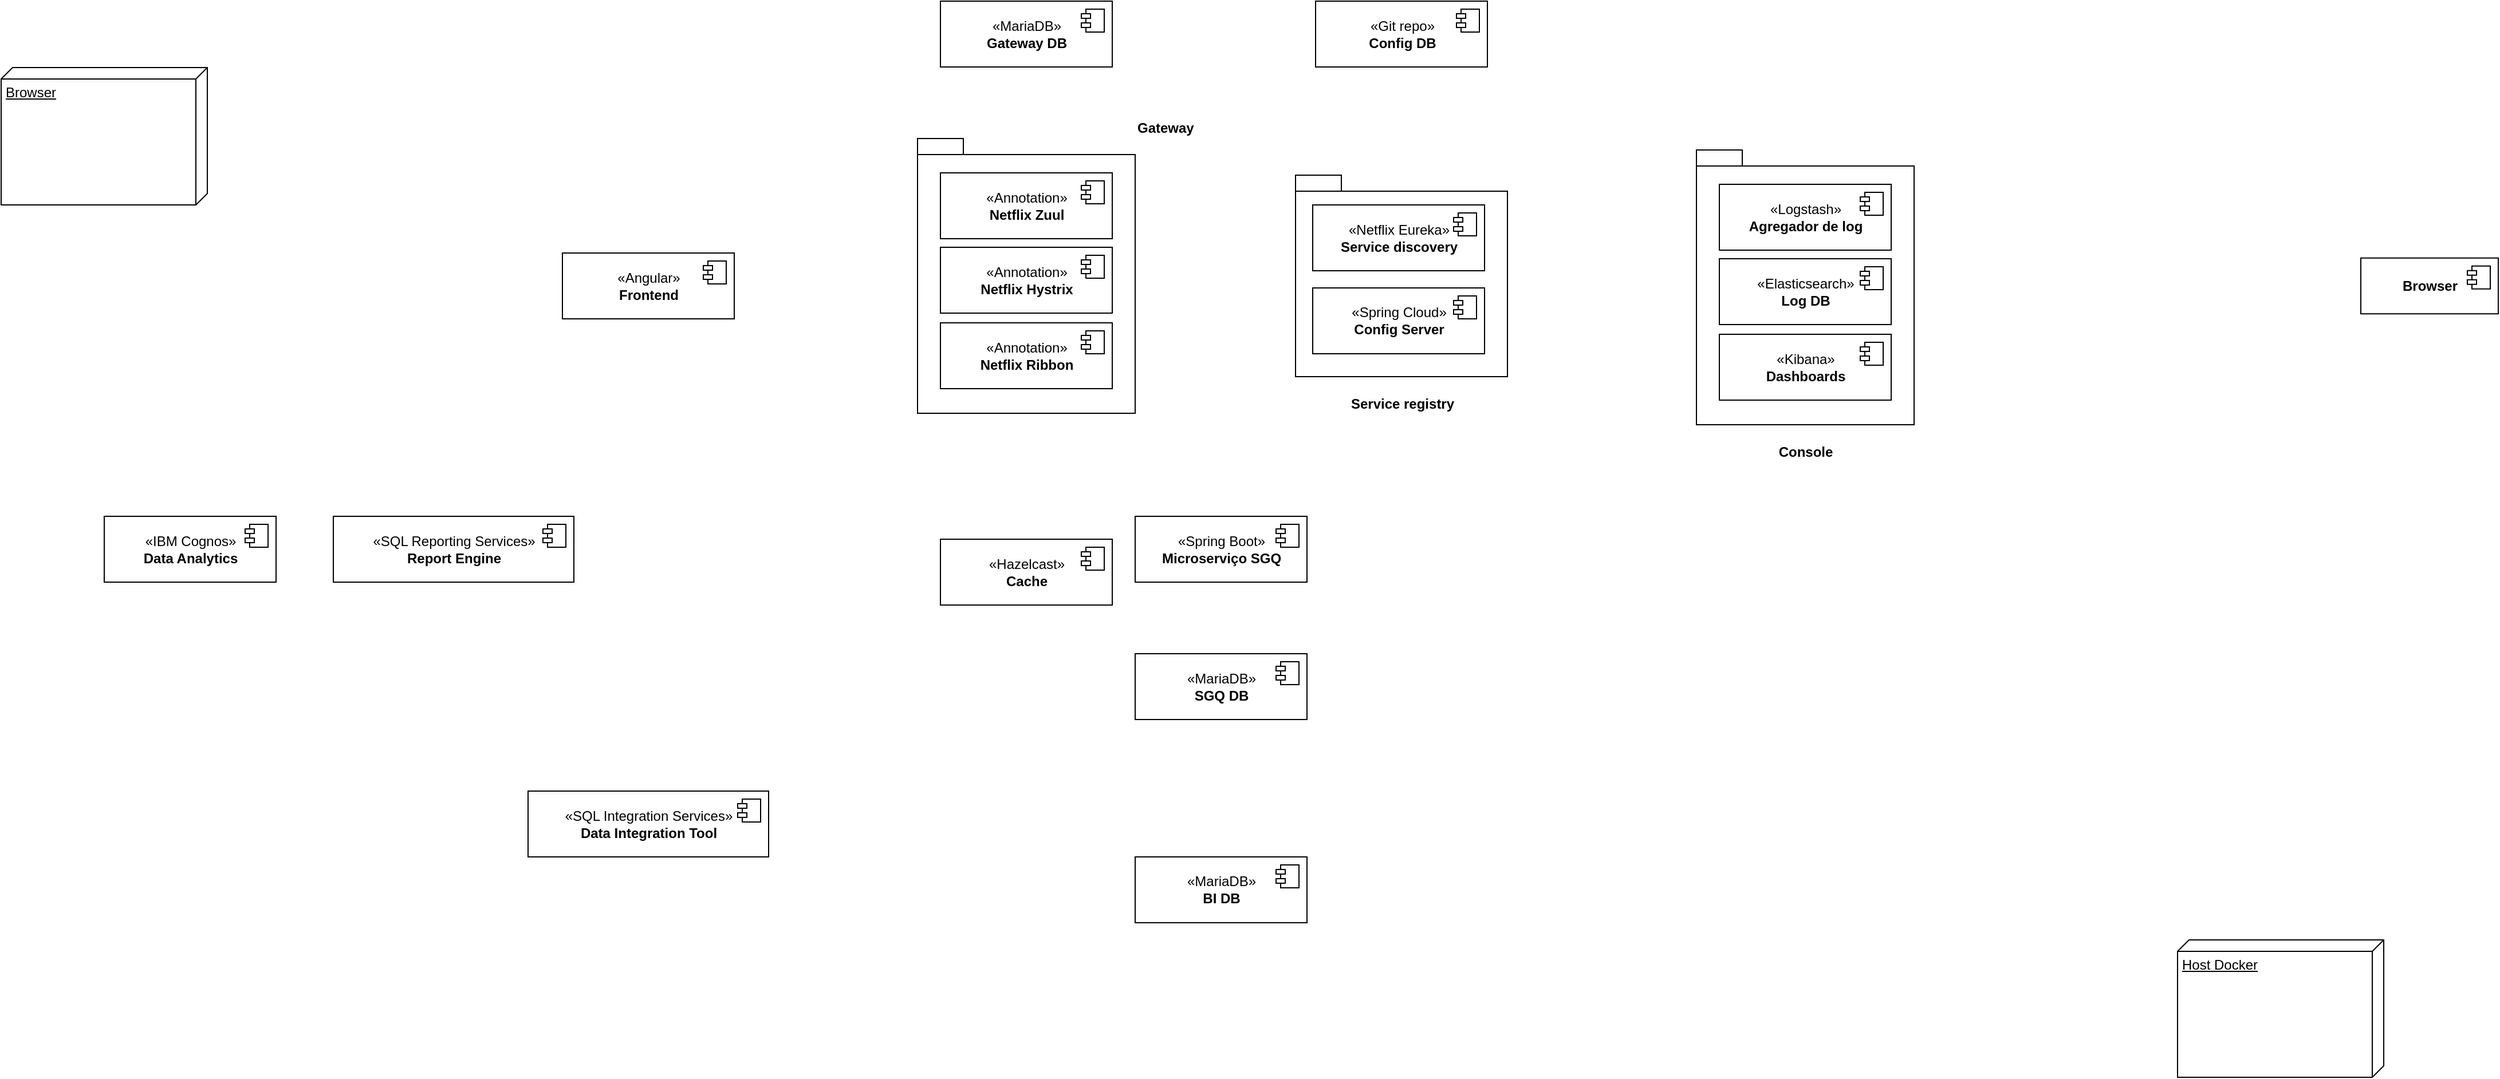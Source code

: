 <mxfile version="12.6.5" type="device"><diagram id="sWpKMz6vAWD7szuIGgSp" name="Page-1"><mxGraphModel dx="3005" dy="1328" grid="1" gridSize="10" guides="1" tooltips="1" connect="1" arrows="1" fold="1" page="1" pageScale="1" pageWidth="850" pageHeight="1100" math="0" shadow="0"><root><mxCell id="0"/><mxCell id="1" parent="0"/><mxCell id="MSvpgPE83jzv0ynAYJYh-51" value="«Angular»&lt;br&gt;&lt;b&gt;Frontend&lt;/b&gt;" style="html=1;" vertex="1" parent="1"><mxGeometry x="-260" y="260" width="150" height="57.5" as="geometry"/></mxCell><mxCell id="MSvpgPE83jzv0ynAYJYh-52" value="" style="shape=component;jettyWidth=8;jettyHeight=4;" vertex="1" parent="MSvpgPE83jzv0ynAYJYh-51"><mxGeometry x="1" width="20" height="20" relative="1" as="geometry"><mxPoint x="-27" y="7" as="offset"/></mxGeometry></mxCell><mxCell id="MSvpgPE83jzv0ynAYJYh-59" value="«Spring Boot»&lt;br&gt;&lt;b&gt;Microserviço SGQ&lt;/b&gt;" style="html=1;" vertex="1" parent="1"><mxGeometry x="240" y="490" width="150" height="57.5" as="geometry"/></mxCell><mxCell id="MSvpgPE83jzv0ynAYJYh-60" value="" style="shape=component;jettyWidth=8;jettyHeight=4;" vertex="1" parent="MSvpgPE83jzv0ynAYJYh-59"><mxGeometry x="1" width="20" height="20" relative="1" as="geometry"><mxPoint x="-27" y="7" as="offset"/></mxGeometry></mxCell><mxCell id="MSvpgPE83jzv0ynAYJYh-61" value="«MariaDB»&lt;br&gt;&lt;b&gt;SGQ DB&lt;/b&gt;" style="html=1;" vertex="1" parent="1"><mxGeometry x="240" y="610" width="150" height="57.5" as="geometry"/></mxCell><mxCell id="MSvpgPE83jzv0ynAYJYh-62" value="" style="shape=component;jettyWidth=8;jettyHeight=4;" vertex="1" parent="MSvpgPE83jzv0ynAYJYh-61"><mxGeometry x="1" width="20" height="20" relative="1" as="geometry"><mxPoint x="-27" y="7" as="offset"/></mxGeometry></mxCell><mxCell id="MSvpgPE83jzv0ynAYJYh-63" value="«MariaDB»&lt;br&gt;&lt;b&gt;BI DB&lt;/b&gt;" style="html=1;" vertex="1" parent="1"><mxGeometry x="240" y="787.5" width="150" height="57.5" as="geometry"/></mxCell><mxCell id="MSvpgPE83jzv0ynAYJYh-64" value="" style="shape=component;jettyWidth=8;jettyHeight=4;" vertex="1" parent="MSvpgPE83jzv0ynAYJYh-63"><mxGeometry x="1" width="20" height="20" relative="1" as="geometry"><mxPoint x="-27" y="7" as="offset"/></mxGeometry></mxCell><mxCell id="MSvpgPE83jzv0ynAYJYh-65" value="«Hazelcast»&lt;br&gt;&lt;b&gt;Cache&lt;/b&gt;" style="html=1;" vertex="1" parent="1"><mxGeometry x="70" y="510" width="150" height="57.5" as="geometry"/></mxCell><mxCell id="MSvpgPE83jzv0ynAYJYh-66" value="" style="shape=component;jettyWidth=8;jettyHeight=4;" vertex="1" parent="MSvpgPE83jzv0ynAYJYh-65"><mxGeometry x="1" width="20" height="20" relative="1" as="geometry"><mxPoint x="-27" y="7" as="offset"/></mxGeometry></mxCell><mxCell id="MSvpgPE83jzv0ynAYJYh-67" value="«SQL Integration Services»&lt;br&gt;&lt;b&gt;Data Integration Tool&lt;/b&gt;" style="html=1;" vertex="1" parent="1"><mxGeometry x="-290" y="730" width="210" height="57.5" as="geometry"/></mxCell><mxCell id="MSvpgPE83jzv0ynAYJYh-68" value="" style="shape=component;jettyWidth=8;jettyHeight=4;" vertex="1" parent="MSvpgPE83jzv0ynAYJYh-67"><mxGeometry x="1" width="20" height="20" relative="1" as="geometry"><mxPoint x="-27" y="7" as="offset"/></mxGeometry></mxCell><mxCell id="MSvpgPE83jzv0ynAYJYh-69" value="«SQL Reporting Services»&lt;br&gt;&lt;b&gt;Report Engine&lt;/b&gt;" style="html=1;" vertex="1" parent="1"><mxGeometry x="-460" y="490" width="210" height="57.5" as="geometry"/></mxCell><mxCell id="MSvpgPE83jzv0ynAYJYh-70" value="" style="shape=component;jettyWidth=8;jettyHeight=4;" vertex="1" parent="MSvpgPE83jzv0ynAYJYh-69"><mxGeometry x="1" width="20" height="20" relative="1" as="geometry"><mxPoint x="-27" y="7" as="offset"/></mxGeometry></mxCell><mxCell id="MSvpgPE83jzv0ynAYJYh-71" value="«IBM Cognos»&lt;br&gt;&lt;b&gt;Data Analytics&lt;/b&gt;" style="html=1;" vertex="1" parent="1"><mxGeometry x="-660" y="490" width="150" height="57.5" as="geometry"/></mxCell><mxCell id="MSvpgPE83jzv0ynAYJYh-72" value="" style="shape=component;jettyWidth=8;jettyHeight=4;" vertex="1" parent="MSvpgPE83jzv0ynAYJYh-71"><mxGeometry x="1" width="20" height="20" relative="1" as="geometry"><mxPoint x="-27" y="7" as="offset"/></mxGeometry></mxCell><mxCell id="MSvpgPE83jzv0ynAYJYh-75" value="&lt;b&gt;Browser&lt;/b&gt;" style="html=1;" vertex="1" parent="1"><mxGeometry x="1310" y="264.37" width="120" height="48.75" as="geometry"/></mxCell><mxCell id="MSvpgPE83jzv0ynAYJYh-76" value="" style="shape=component;jettyWidth=8;jettyHeight=4;" vertex="1" parent="MSvpgPE83jzv0ynAYJYh-75"><mxGeometry x="1" width="20" height="20" relative="1" as="geometry"><mxPoint x="-27" y="7" as="offset"/></mxGeometry></mxCell><mxCell id="MSvpgPE83jzv0ynAYJYh-77" value="«Git repo»&lt;br&gt;&lt;b&gt;Config DB&lt;/b&gt;" style="html=1;" vertex="1" parent="1"><mxGeometry x="397.5" y="40" width="150" height="57.5" as="geometry"/></mxCell><mxCell id="MSvpgPE83jzv0ynAYJYh-78" value="" style="shape=component;jettyWidth=8;jettyHeight=4;" vertex="1" parent="MSvpgPE83jzv0ynAYJYh-77"><mxGeometry x="1" width="20" height="20" relative="1" as="geometry"><mxPoint x="-27" y="7" as="offset"/></mxGeometry></mxCell><mxCell id="MSvpgPE83jzv0ynAYJYh-79" value="«MariaDB»&lt;br&gt;&lt;b&gt;Gateway DB&lt;/b&gt;" style="html=1;" vertex="1" parent="1"><mxGeometry x="70" y="40" width="150" height="57.5" as="geometry"/></mxCell><mxCell id="MSvpgPE83jzv0ynAYJYh-80" value="" style="shape=component;jettyWidth=8;jettyHeight=4;" vertex="1" parent="MSvpgPE83jzv0ynAYJYh-79"><mxGeometry x="1" width="20" height="20" relative="1" as="geometry"><mxPoint x="-27" y="7" as="offset"/></mxGeometry></mxCell><mxCell id="MSvpgPE83jzv0ynAYJYh-105" value="" style="group" vertex="1" connectable="0" parent="1"><mxGeometry x="50" y="160" width="190" height="240" as="geometry"/></mxCell><mxCell id="MSvpgPE83jzv0ynAYJYh-13" value="Gateway" style="shape=folder;fontStyle=1;spacingTop=10;tabWidth=40;tabHeight=14;tabPosition=left;html=1;labelPosition=right;verticalLabelPosition=top;align=left;verticalAlign=bottom;" vertex="1" parent="MSvpgPE83jzv0ynAYJYh-105"><mxGeometry width="190" height="240" as="geometry"/></mxCell><mxCell id="MSvpgPE83jzv0ynAYJYh-14" value="«Annotation»&lt;br&gt;&lt;b&gt;Netflix Zuul&lt;/b&gt;" style="html=1;" vertex="1" parent="MSvpgPE83jzv0ynAYJYh-105"><mxGeometry x="20" y="30" width="150" height="57.5" as="geometry"/></mxCell><mxCell id="MSvpgPE83jzv0ynAYJYh-15" value="" style="shape=component;jettyWidth=8;jettyHeight=4;" vertex="1" parent="MSvpgPE83jzv0ynAYJYh-14"><mxGeometry x="1" width="20" height="20" relative="1" as="geometry"><mxPoint x="-27" y="7" as="offset"/></mxGeometry></mxCell><mxCell id="MSvpgPE83jzv0ynAYJYh-16" value="«Annotation»&lt;br&gt;&lt;b&gt;Netflix Hystrix&lt;/b&gt;" style="html=1;" vertex="1" parent="MSvpgPE83jzv0ynAYJYh-105"><mxGeometry x="20" y="95" width="150" height="57.5" as="geometry"/></mxCell><mxCell id="MSvpgPE83jzv0ynAYJYh-17" value="" style="shape=component;jettyWidth=8;jettyHeight=4;" vertex="1" parent="MSvpgPE83jzv0ynAYJYh-16"><mxGeometry x="1" width="20" height="20" relative="1" as="geometry"><mxPoint x="-27" y="7" as="offset"/></mxGeometry></mxCell><mxCell id="MSvpgPE83jzv0ynAYJYh-18" value="«Annotation»&lt;br&gt;&lt;b&gt;Netflix Ribbon&lt;/b&gt;" style="html=1;" vertex="1" parent="MSvpgPE83jzv0ynAYJYh-105"><mxGeometry x="20" y="161" width="150" height="57.5" as="geometry"/></mxCell><mxCell id="MSvpgPE83jzv0ynAYJYh-19" value="" style="shape=component;jettyWidth=8;jettyHeight=4;" vertex="1" parent="MSvpgPE83jzv0ynAYJYh-18"><mxGeometry x="1" width="20" height="20" relative="1" as="geometry"><mxPoint x="-27" y="7" as="offset"/></mxGeometry></mxCell><mxCell id="MSvpgPE83jzv0ynAYJYh-138" value="" style="group" vertex="1" connectable="0" parent="1"><mxGeometry x="380" y="192" width="185" height="176" as="geometry"/></mxCell><mxCell id="MSvpgPE83jzv0ynAYJYh-25" value="Service registry" style="shape=folder;fontStyle=1;spacingTop=10;tabWidth=40;tabHeight=14;tabPosition=left;html=1;labelPosition=center;verticalLabelPosition=bottom;align=center;verticalAlign=top;" vertex="1" parent="MSvpgPE83jzv0ynAYJYh-138"><mxGeometry width="185" height="176" as="geometry"/></mxCell><mxCell id="MSvpgPE83jzv0ynAYJYh-38" value="«Netflix Eureka»&lt;br&gt;&lt;b&gt;Service discovery&lt;/b&gt;" style="html=1;" vertex="1" parent="MSvpgPE83jzv0ynAYJYh-138"><mxGeometry x="15" y="26" width="150" height="57.5" as="geometry"/></mxCell><mxCell id="MSvpgPE83jzv0ynAYJYh-39" value="" style="shape=component;jettyWidth=8;jettyHeight=4;" vertex="1" parent="MSvpgPE83jzv0ynAYJYh-38"><mxGeometry x="1" width="20" height="20" relative="1" as="geometry"><mxPoint x="-27" y="7" as="offset"/></mxGeometry></mxCell><mxCell id="MSvpgPE83jzv0ynAYJYh-40" value="«Spring Cloud»&lt;br&gt;&lt;b&gt;Config Server&lt;/b&gt;" style="html=1;" vertex="1" parent="MSvpgPE83jzv0ynAYJYh-138"><mxGeometry x="15" y="98.5" width="150" height="57.5" as="geometry"/></mxCell><mxCell id="MSvpgPE83jzv0ynAYJYh-41" value="" style="shape=component;jettyWidth=8;jettyHeight=4;" vertex="1" parent="MSvpgPE83jzv0ynAYJYh-40"><mxGeometry x="1" width="20" height="20" relative="1" as="geometry"><mxPoint x="-27" y="7" as="offset"/></mxGeometry></mxCell><mxCell id="MSvpgPE83jzv0ynAYJYh-169" value="" style="group" vertex="1" connectable="0" parent="1"><mxGeometry x="730" y="170" width="190" height="240" as="geometry"/></mxCell><mxCell id="MSvpgPE83jzv0ynAYJYh-42" value="Console" style="shape=folder;fontStyle=1;spacingTop=10;tabWidth=40;tabHeight=14;tabPosition=left;html=1;labelPosition=center;verticalLabelPosition=bottom;align=center;verticalAlign=top;" vertex="1" parent="MSvpgPE83jzv0ynAYJYh-169"><mxGeometry width="190" height="240" as="geometry"/></mxCell><mxCell id="MSvpgPE83jzv0ynAYJYh-43" value="«Logstash»&lt;br&gt;&lt;b&gt;Agregador de log&lt;/b&gt;" style="html=1;" vertex="1" parent="MSvpgPE83jzv0ynAYJYh-169"><mxGeometry x="20" y="30" width="150" height="57.5" as="geometry"/></mxCell><mxCell id="MSvpgPE83jzv0ynAYJYh-44" value="" style="shape=component;jettyWidth=8;jettyHeight=4;" vertex="1" parent="MSvpgPE83jzv0ynAYJYh-43"><mxGeometry x="1" width="20" height="20" relative="1" as="geometry"><mxPoint x="-27" y="7" as="offset"/></mxGeometry></mxCell><mxCell id="MSvpgPE83jzv0ynAYJYh-45" value="«Elasticsearch»&lt;br&gt;&lt;b&gt;Log DB&lt;/b&gt;" style="html=1;" vertex="1" parent="MSvpgPE83jzv0ynAYJYh-169"><mxGeometry x="20" y="95" width="150" height="57.5" as="geometry"/></mxCell><mxCell id="MSvpgPE83jzv0ynAYJYh-46" value="" style="shape=component;jettyWidth=8;jettyHeight=4;" vertex="1" parent="MSvpgPE83jzv0ynAYJYh-45"><mxGeometry x="1" width="20" height="20" relative="1" as="geometry"><mxPoint x="-27" y="7" as="offset"/></mxGeometry></mxCell><mxCell id="MSvpgPE83jzv0ynAYJYh-47" value="«Kibana»&lt;br&gt;&lt;b&gt;Dashboards&lt;/b&gt;" style="html=1;" vertex="1" parent="MSvpgPE83jzv0ynAYJYh-169"><mxGeometry x="20" y="161" width="150" height="57.5" as="geometry"/></mxCell><mxCell id="MSvpgPE83jzv0ynAYJYh-48" value="" style="shape=component;jettyWidth=8;jettyHeight=4;" vertex="1" parent="MSvpgPE83jzv0ynAYJYh-47"><mxGeometry x="1" width="20" height="20" relative="1" as="geometry"><mxPoint x="-27" y="7" as="offset"/></mxGeometry></mxCell><mxCell id="MSvpgPE83jzv0ynAYJYh-173" value="Host Docker" style="verticalAlign=top;align=left;spacingTop=8;spacingLeft=2;spacingRight=12;shape=cube;size=10;direction=south;fontStyle=4;html=1;" vertex="1" parent="1"><mxGeometry x="1150" y="860" width="180" height="120" as="geometry"/></mxCell><mxCell id="MSvpgPE83jzv0ynAYJYh-177" value="Browser" style="verticalAlign=top;align=left;spacingTop=8;spacingLeft=2;spacingRight=12;shape=cube;size=10;direction=south;fontStyle=4;html=1;" vertex="1" parent="1"><mxGeometry x="-750" y="98" width="180" height="120" as="geometry"/></mxCell></root></mxGraphModel></diagram></mxfile>